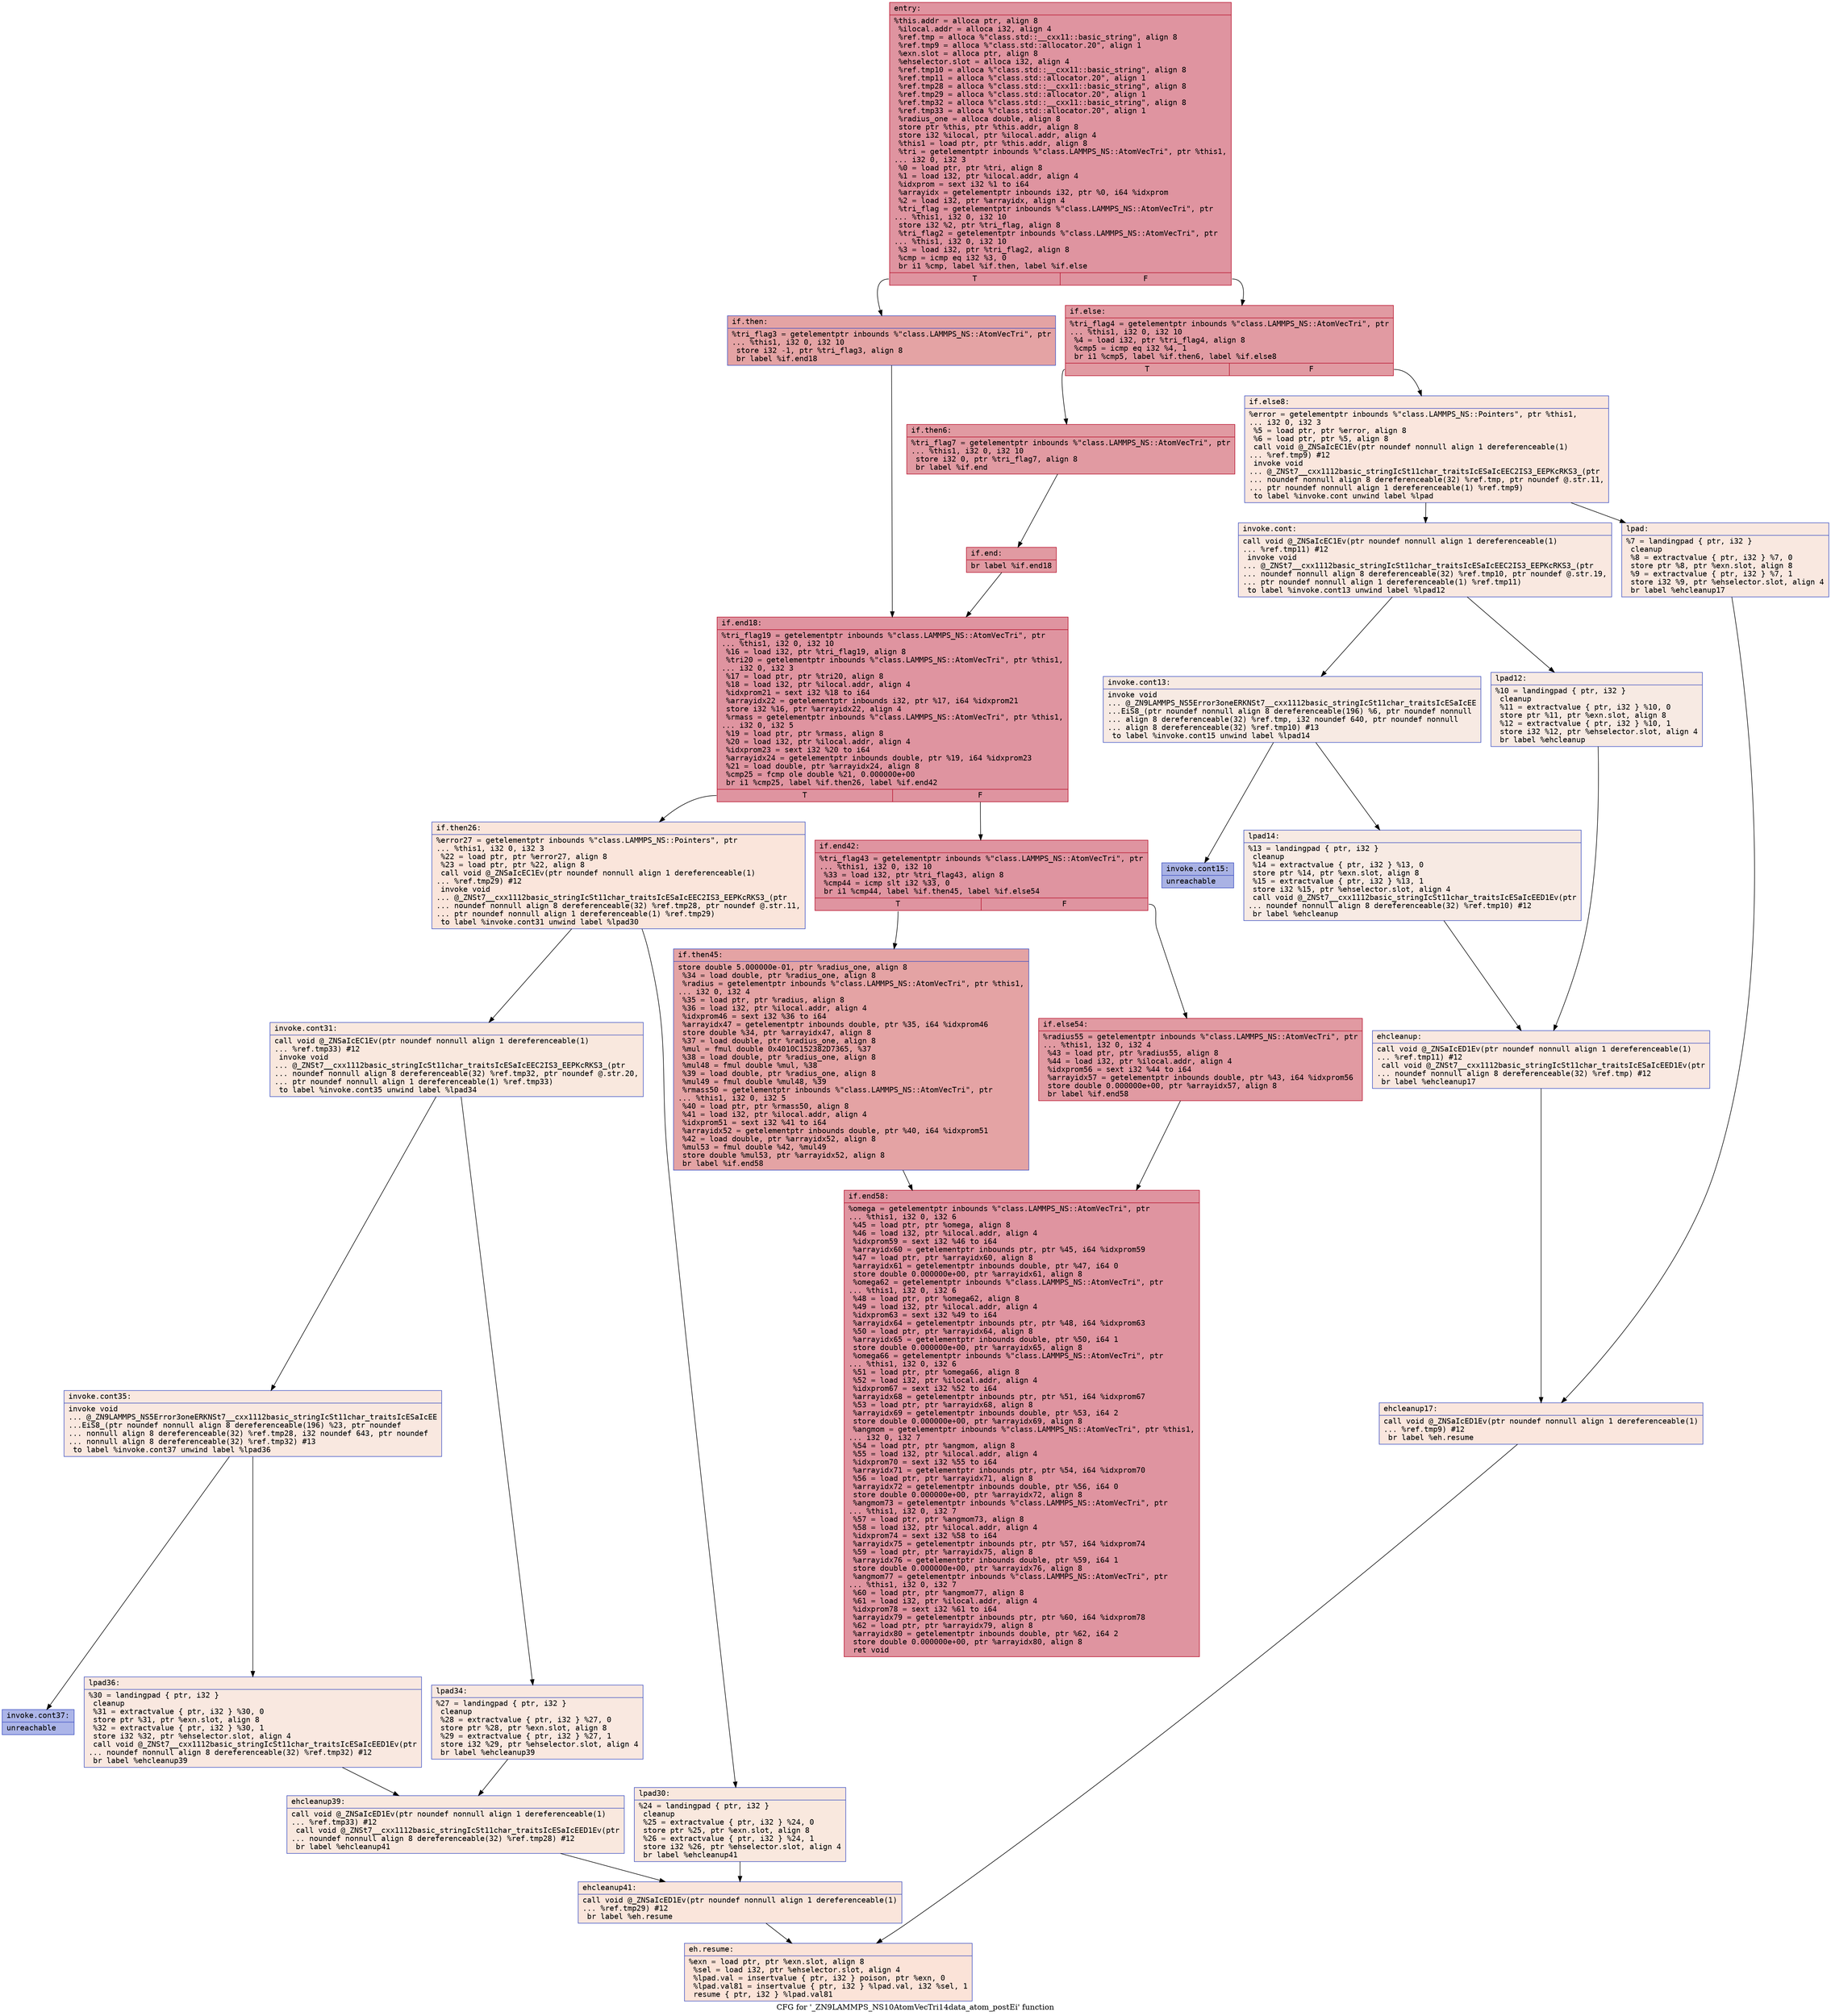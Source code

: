 digraph "CFG for '_ZN9LAMMPS_NS10AtomVecTri14data_atom_postEi' function" {
	label="CFG for '_ZN9LAMMPS_NS10AtomVecTri14data_atom_postEi' function";

	Node0x55c2b6747780 [shape=record,color="#b70d28ff", style=filled, fillcolor="#b70d2870" fontname="Courier",label="{entry:\l|  %this.addr = alloca ptr, align 8\l  %ilocal.addr = alloca i32, align 4\l  %ref.tmp = alloca %\"class.std::__cxx11::basic_string\", align 8\l  %ref.tmp9 = alloca %\"class.std::allocator.20\", align 1\l  %exn.slot = alloca ptr, align 8\l  %ehselector.slot = alloca i32, align 4\l  %ref.tmp10 = alloca %\"class.std::__cxx11::basic_string\", align 8\l  %ref.tmp11 = alloca %\"class.std::allocator.20\", align 1\l  %ref.tmp28 = alloca %\"class.std::__cxx11::basic_string\", align 8\l  %ref.tmp29 = alloca %\"class.std::allocator.20\", align 1\l  %ref.tmp32 = alloca %\"class.std::__cxx11::basic_string\", align 8\l  %ref.tmp33 = alloca %\"class.std::allocator.20\", align 1\l  %radius_one = alloca double, align 8\l  store ptr %this, ptr %this.addr, align 8\l  store i32 %ilocal, ptr %ilocal.addr, align 4\l  %this1 = load ptr, ptr %this.addr, align 8\l  %tri = getelementptr inbounds %\"class.LAMMPS_NS::AtomVecTri\", ptr %this1,\l... i32 0, i32 3\l  %0 = load ptr, ptr %tri, align 8\l  %1 = load i32, ptr %ilocal.addr, align 4\l  %idxprom = sext i32 %1 to i64\l  %arrayidx = getelementptr inbounds i32, ptr %0, i64 %idxprom\l  %2 = load i32, ptr %arrayidx, align 4\l  %tri_flag = getelementptr inbounds %\"class.LAMMPS_NS::AtomVecTri\", ptr\l... %this1, i32 0, i32 10\l  store i32 %2, ptr %tri_flag, align 8\l  %tri_flag2 = getelementptr inbounds %\"class.LAMMPS_NS::AtomVecTri\", ptr\l... %this1, i32 0, i32 10\l  %3 = load i32, ptr %tri_flag2, align 8\l  %cmp = icmp eq i32 %3, 0\l  br i1 %cmp, label %if.then, label %if.else\l|{<s0>T|<s1>F}}"];
	Node0x55c2b6747780:s0 -> Node0x55c2b6748ad0[tooltip="entry -> if.then\nProbability 37.50%" ];
	Node0x55c2b6747780:s1 -> Node0x55c2b6748b40[tooltip="entry -> if.else\nProbability 62.50%" ];
	Node0x55c2b6748ad0 [shape=record,color="#3d50c3ff", style=filled, fillcolor="#c32e3170" fontname="Courier",label="{if.then:\l|  %tri_flag3 = getelementptr inbounds %\"class.LAMMPS_NS::AtomVecTri\", ptr\l... %this1, i32 0, i32 10\l  store i32 -1, ptr %tri_flag3, align 8\l  br label %if.end18\l}"];
	Node0x55c2b6748ad0 -> Node0x55c2b6748f70[tooltip="if.then -> if.end18\nProbability 100.00%" ];
	Node0x55c2b6748b40 [shape=record,color="#b70d28ff", style=filled, fillcolor="#bb1b2c70" fontname="Courier",label="{if.else:\l|  %tri_flag4 = getelementptr inbounds %\"class.LAMMPS_NS::AtomVecTri\", ptr\l... %this1, i32 0, i32 10\l  %4 = load i32, ptr %tri_flag4, align 8\l  %cmp5 = icmp eq i32 %4, 1\l  br i1 %cmp5, label %if.then6, label %if.else8\l|{<s0>T|<s1>F}}"];
	Node0x55c2b6748b40:s0 -> Node0x55c2b6749280[tooltip="if.else -> if.then6\nProbability 100.00%" ];
	Node0x55c2b6748b40:s1 -> Node0x55c2b6749300[tooltip="if.else -> if.else8\nProbability 0.00%" ];
	Node0x55c2b6749280 [shape=record,color="#b70d28ff", style=filled, fillcolor="#bb1b2c70" fontname="Courier",label="{if.then6:\l|  %tri_flag7 = getelementptr inbounds %\"class.LAMMPS_NS::AtomVecTri\", ptr\l... %this1, i32 0, i32 10\l  store i32 0, ptr %tri_flag7, align 8\l  br label %if.end\l}"];
	Node0x55c2b6749280 -> Node0x55c2b67495c0[tooltip="if.then6 -> if.end\nProbability 100.00%" ];
	Node0x55c2b6749300 [shape=record,color="#3d50c3ff", style=filled, fillcolor="#f3c7b170" fontname="Courier",label="{if.else8:\l|  %error = getelementptr inbounds %\"class.LAMMPS_NS::Pointers\", ptr %this1,\l... i32 0, i32 3\l  %5 = load ptr, ptr %error, align 8\l  %6 = load ptr, ptr %5, align 8\l  call void @_ZNSaIcEC1Ev(ptr noundef nonnull align 1 dereferenceable(1)\l... %ref.tmp9) #12\l  invoke void\l... @_ZNSt7__cxx1112basic_stringIcSt11char_traitsIcESaIcEEC2IS3_EEPKcRKS3_(ptr\l... noundef nonnull align 8 dereferenceable(32) %ref.tmp, ptr noundef @.str.11,\l... ptr noundef nonnull align 1 dereferenceable(1) %ref.tmp9)\l          to label %invoke.cont unwind label %lpad\l}"];
	Node0x55c2b6749300 -> Node0x55c2b6749a00[tooltip="if.else8 -> invoke.cont\nProbability 50.00%" ];
	Node0x55c2b6749300 -> Node0x55c2b6749a80[tooltip="if.else8 -> lpad\nProbability 50.00%" ];
	Node0x55c2b6749a00 [shape=record,color="#3d50c3ff", style=filled, fillcolor="#f1ccb870" fontname="Courier",label="{invoke.cont:\l|  call void @_ZNSaIcEC1Ev(ptr noundef nonnull align 1 dereferenceable(1)\l... %ref.tmp11) #12\l  invoke void\l... @_ZNSt7__cxx1112basic_stringIcSt11char_traitsIcESaIcEEC2IS3_EEPKcRKS3_(ptr\l... noundef nonnull align 8 dereferenceable(32) %ref.tmp10, ptr noundef @.str.19,\l... ptr noundef nonnull align 1 dereferenceable(1) %ref.tmp11)\l          to label %invoke.cont13 unwind label %lpad12\l}"];
	Node0x55c2b6749a00 -> Node0x55c2b6749da0[tooltip="invoke.cont -> invoke.cont13\nProbability 50.00%" ];
	Node0x55c2b6749a00 -> Node0x55c2b6749df0[tooltip="invoke.cont -> lpad12\nProbability 50.00%" ];
	Node0x55c2b6749da0 [shape=record,color="#3d50c3ff", style=filled, fillcolor="#eed0c070" fontname="Courier",label="{invoke.cont13:\l|  invoke void\l... @_ZN9LAMMPS_NS5Error3oneERKNSt7__cxx1112basic_stringIcSt11char_traitsIcESaIcEE\l...EiS8_(ptr noundef nonnull align 8 dereferenceable(196) %6, ptr noundef nonnull\l... align 8 dereferenceable(32) %ref.tmp, i32 noundef 640, ptr noundef nonnull\l... align 8 dereferenceable(32) %ref.tmp10) #13\l          to label %invoke.cont15 unwind label %lpad14\l}"];
	Node0x55c2b6749da0 -> Node0x55c2b6749d50[tooltip="invoke.cont13 -> invoke.cont15\nProbability 0.00%" ];
	Node0x55c2b6749da0 -> Node0x55c2b674a050[tooltip="invoke.cont13 -> lpad14\nProbability 100.00%" ];
	Node0x55c2b6749d50 [shape=record,color="#3d50c3ff", style=filled, fillcolor="#3d50c370" fontname="Courier",label="{invoke.cont15:\l|  unreachable\l}"];
	Node0x55c2b6749a80 [shape=record,color="#3d50c3ff", style=filled, fillcolor="#f1ccb870" fontname="Courier",label="{lpad:\l|  %7 = landingpad \{ ptr, i32 \}\l          cleanup\l  %8 = extractvalue \{ ptr, i32 \} %7, 0\l  store ptr %8, ptr %exn.slot, align 8\l  %9 = extractvalue \{ ptr, i32 \} %7, 1\l  store i32 %9, ptr %ehselector.slot, align 4\l  br label %ehcleanup17\l}"];
	Node0x55c2b6749a80 -> Node0x55c2b674a610[tooltip="lpad -> ehcleanup17\nProbability 100.00%" ];
	Node0x55c2b6749df0 [shape=record,color="#3d50c3ff", style=filled, fillcolor="#eed0c070" fontname="Courier",label="{lpad12:\l|  %10 = landingpad \{ ptr, i32 \}\l          cleanup\l  %11 = extractvalue \{ ptr, i32 \} %10, 0\l  store ptr %11, ptr %exn.slot, align 8\l  %12 = extractvalue \{ ptr, i32 \} %10, 1\l  store i32 %12, ptr %ehselector.slot, align 4\l  br label %ehcleanup\l}"];
	Node0x55c2b6749df0 -> Node0x55c2b674a960[tooltip="lpad12 -> ehcleanup\nProbability 100.00%" ];
	Node0x55c2b674a050 [shape=record,color="#3d50c3ff", style=filled, fillcolor="#eed0c070" fontname="Courier",label="{lpad14:\l|  %13 = landingpad \{ ptr, i32 \}\l          cleanup\l  %14 = extractvalue \{ ptr, i32 \} %13, 0\l  store ptr %14, ptr %exn.slot, align 8\l  %15 = extractvalue \{ ptr, i32 \} %13, 1\l  store i32 %15, ptr %ehselector.slot, align 4\l  call void @_ZNSt7__cxx1112basic_stringIcSt11char_traitsIcESaIcEED1Ev(ptr\l... noundef nonnull align 8 dereferenceable(32) %ref.tmp10) #12\l  br label %ehcleanup\l}"];
	Node0x55c2b674a050 -> Node0x55c2b674a960[tooltip="lpad14 -> ehcleanup\nProbability 100.00%" ];
	Node0x55c2b674a960 [shape=record,color="#3d50c3ff", style=filled, fillcolor="#f1ccb870" fontname="Courier",label="{ehcleanup:\l|  call void @_ZNSaIcED1Ev(ptr noundef nonnull align 1 dereferenceable(1)\l... %ref.tmp11) #12\l  call void @_ZNSt7__cxx1112basic_stringIcSt11char_traitsIcESaIcEED1Ev(ptr\l... noundef nonnull align 8 dereferenceable(32) %ref.tmp) #12\l  br label %ehcleanup17\l}"];
	Node0x55c2b674a960 -> Node0x55c2b674a610[tooltip="ehcleanup -> ehcleanup17\nProbability 100.00%" ];
	Node0x55c2b674a610 [shape=record,color="#3d50c3ff", style=filled, fillcolor="#f3c7b170" fontname="Courier",label="{ehcleanup17:\l|  call void @_ZNSaIcED1Ev(ptr noundef nonnull align 1 dereferenceable(1)\l... %ref.tmp9) #12\l  br label %eh.resume\l}"];
	Node0x55c2b674a610 -> Node0x55c2b674b210[tooltip="ehcleanup17 -> eh.resume\nProbability 100.00%" ];
	Node0x55c2b67495c0 [shape=record,color="#b70d28ff", style=filled, fillcolor="#bb1b2c70" fontname="Courier",label="{if.end:\l|  br label %if.end18\l}"];
	Node0x55c2b67495c0 -> Node0x55c2b6748f70[tooltip="if.end -> if.end18\nProbability 100.00%" ];
	Node0x55c2b6748f70 [shape=record,color="#b70d28ff", style=filled, fillcolor="#b70d2870" fontname="Courier",label="{if.end18:\l|  %tri_flag19 = getelementptr inbounds %\"class.LAMMPS_NS::AtomVecTri\", ptr\l... %this1, i32 0, i32 10\l  %16 = load i32, ptr %tri_flag19, align 8\l  %tri20 = getelementptr inbounds %\"class.LAMMPS_NS::AtomVecTri\", ptr %this1,\l... i32 0, i32 3\l  %17 = load ptr, ptr %tri20, align 8\l  %18 = load i32, ptr %ilocal.addr, align 4\l  %idxprom21 = sext i32 %18 to i64\l  %arrayidx22 = getelementptr inbounds i32, ptr %17, i64 %idxprom21\l  store i32 %16, ptr %arrayidx22, align 4\l  %rmass = getelementptr inbounds %\"class.LAMMPS_NS::AtomVecTri\", ptr %this1,\l... i32 0, i32 5\l  %19 = load ptr, ptr %rmass, align 8\l  %20 = load i32, ptr %ilocal.addr, align 4\l  %idxprom23 = sext i32 %20 to i64\l  %arrayidx24 = getelementptr inbounds double, ptr %19, i64 %idxprom23\l  %21 = load double, ptr %arrayidx24, align 8\l  %cmp25 = fcmp ole double %21, 0.000000e+00\l  br i1 %cmp25, label %if.then26, label %if.end42\l|{<s0>T|<s1>F}}"];
	Node0x55c2b6748f70:s0 -> Node0x55c2b6748db0[tooltip="if.end18 -> if.then26\nProbability 0.00%" ];
	Node0x55c2b6748f70:s1 -> Node0x55c2b6748e30[tooltip="if.end18 -> if.end42\nProbability 100.00%" ];
	Node0x55c2b6748db0 [shape=record,color="#3d50c3ff", style=filled, fillcolor="#f4c5ad70" fontname="Courier",label="{if.then26:\l|  %error27 = getelementptr inbounds %\"class.LAMMPS_NS::Pointers\", ptr\l... %this1, i32 0, i32 3\l  %22 = load ptr, ptr %error27, align 8\l  %23 = load ptr, ptr %22, align 8\l  call void @_ZNSaIcEC1Ev(ptr noundef nonnull align 1 dereferenceable(1)\l... %ref.tmp29) #12\l  invoke void\l... @_ZNSt7__cxx1112basic_stringIcSt11char_traitsIcESaIcEEC2IS3_EEPKcRKS3_(ptr\l... noundef nonnull align 8 dereferenceable(32) %ref.tmp28, ptr noundef @.str.11,\l... ptr noundef nonnull align 1 dereferenceable(1) %ref.tmp29)\l          to label %invoke.cont31 unwind label %lpad30\l}"];
	Node0x55c2b6748db0 -> Node0x55c2b674c510[tooltip="if.then26 -> invoke.cont31\nProbability 50.00%" ];
	Node0x55c2b6748db0 -> Node0x55c2b674c590[tooltip="if.then26 -> lpad30\nProbability 50.00%" ];
	Node0x55c2b674c510 [shape=record,color="#3d50c3ff", style=filled, fillcolor="#f2cab570" fontname="Courier",label="{invoke.cont31:\l|  call void @_ZNSaIcEC1Ev(ptr noundef nonnull align 1 dereferenceable(1)\l... %ref.tmp33) #12\l  invoke void\l... @_ZNSt7__cxx1112basic_stringIcSt11char_traitsIcESaIcEEC2IS3_EEPKcRKS3_(ptr\l... noundef nonnull align 8 dereferenceable(32) %ref.tmp32, ptr noundef @.str.20,\l... ptr noundef nonnull align 1 dereferenceable(1) %ref.tmp33)\l          to label %invoke.cont35 unwind label %lpad34\l}"];
	Node0x55c2b674c510 -> Node0x55c2b674c8b0[tooltip="invoke.cont31 -> invoke.cont35\nProbability 50.00%" ];
	Node0x55c2b674c510 -> Node0x55c2b674c900[tooltip="invoke.cont31 -> lpad34\nProbability 50.00%" ];
	Node0x55c2b674c8b0 [shape=record,color="#3d50c3ff", style=filled, fillcolor="#f1ccb870" fontname="Courier",label="{invoke.cont35:\l|  invoke void\l... @_ZN9LAMMPS_NS5Error3oneERKNSt7__cxx1112basic_stringIcSt11char_traitsIcESaIcEE\l...EiS8_(ptr noundef nonnull align 8 dereferenceable(196) %23, ptr noundef\l... nonnull align 8 dereferenceable(32) %ref.tmp28, i32 noundef 643, ptr noundef\l... nonnull align 8 dereferenceable(32) %ref.tmp32) #13\l          to label %invoke.cont37 unwind label %lpad36\l}"];
	Node0x55c2b674c8b0 -> Node0x55c2b674c860[tooltip="invoke.cont35 -> invoke.cont37\nProbability 0.00%" ];
	Node0x55c2b674c8b0 -> Node0x55c2b674cbc0[tooltip="invoke.cont35 -> lpad36\nProbability 100.00%" ];
	Node0x55c2b674c860 [shape=record,color="#3d50c3ff", style=filled, fillcolor="#4358cb70" fontname="Courier",label="{invoke.cont37:\l|  unreachable\l}"];
	Node0x55c2b674c590 [shape=record,color="#3d50c3ff", style=filled, fillcolor="#f2cab570" fontname="Courier",label="{lpad30:\l|  %24 = landingpad \{ ptr, i32 \}\l          cleanup\l  %25 = extractvalue \{ ptr, i32 \} %24, 0\l  store ptr %25, ptr %exn.slot, align 8\l  %26 = extractvalue \{ ptr, i32 \} %24, 1\l  store i32 %26, ptr %ehselector.slot, align 4\l  br label %ehcleanup41\l}"];
	Node0x55c2b674c590 -> Node0x55c2b674d180[tooltip="lpad30 -> ehcleanup41\nProbability 100.00%" ];
	Node0x55c2b674c900 [shape=record,color="#3d50c3ff", style=filled, fillcolor="#f1ccb870" fontname="Courier",label="{lpad34:\l|  %27 = landingpad \{ ptr, i32 \}\l          cleanup\l  %28 = extractvalue \{ ptr, i32 \} %27, 0\l  store ptr %28, ptr %exn.slot, align 8\l  %29 = extractvalue \{ ptr, i32 \} %27, 1\l  store i32 %29, ptr %ehselector.slot, align 4\l  br label %ehcleanup39\l}"];
	Node0x55c2b674c900 -> Node0x55c2b674d4d0[tooltip="lpad34 -> ehcleanup39\nProbability 100.00%" ];
	Node0x55c2b674cbc0 [shape=record,color="#3d50c3ff", style=filled, fillcolor="#f1ccb870" fontname="Courier",label="{lpad36:\l|  %30 = landingpad \{ ptr, i32 \}\l          cleanup\l  %31 = extractvalue \{ ptr, i32 \} %30, 0\l  store ptr %31, ptr %exn.slot, align 8\l  %32 = extractvalue \{ ptr, i32 \} %30, 1\l  store i32 %32, ptr %ehselector.slot, align 4\l  call void @_ZNSt7__cxx1112basic_stringIcSt11char_traitsIcESaIcEED1Ev(ptr\l... noundef nonnull align 8 dereferenceable(32) %ref.tmp32) #12\l  br label %ehcleanup39\l}"];
	Node0x55c2b674cbc0 -> Node0x55c2b674d4d0[tooltip="lpad36 -> ehcleanup39\nProbability 100.00%" ];
	Node0x55c2b674d4d0 [shape=record,color="#3d50c3ff", style=filled, fillcolor="#f2cab570" fontname="Courier",label="{ehcleanup39:\l|  call void @_ZNSaIcED1Ev(ptr noundef nonnull align 1 dereferenceable(1)\l... %ref.tmp33) #12\l  call void @_ZNSt7__cxx1112basic_stringIcSt11char_traitsIcESaIcEED1Ev(ptr\l... noundef nonnull align 8 dereferenceable(32) %ref.tmp28) #12\l  br label %ehcleanup41\l}"];
	Node0x55c2b674d4d0 -> Node0x55c2b674d180[tooltip="ehcleanup39 -> ehcleanup41\nProbability 100.00%" ];
	Node0x55c2b674d180 [shape=record,color="#3d50c3ff", style=filled, fillcolor="#f4c5ad70" fontname="Courier",label="{ehcleanup41:\l|  call void @_ZNSaIcED1Ev(ptr noundef nonnull align 1 dereferenceable(1)\l... %ref.tmp29) #12\l  br label %eh.resume\l}"];
	Node0x55c2b674d180 -> Node0x55c2b674b210[tooltip="ehcleanup41 -> eh.resume\nProbability 100.00%" ];
	Node0x55c2b6748e30 [shape=record,color="#b70d28ff", style=filled, fillcolor="#b70d2870" fontname="Courier",label="{if.end42:\l|  %tri_flag43 = getelementptr inbounds %\"class.LAMMPS_NS::AtomVecTri\", ptr\l... %this1, i32 0, i32 10\l  %33 = load i32, ptr %tri_flag43, align 8\l  %cmp44 = icmp slt i32 %33, 0\l  br i1 %cmp44, label %if.then45, label %if.else54\l|{<s0>T|<s1>F}}"];
	Node0x55c2b6748e30:s0 -> Node0x55c2b674dfc0[tooltip="if.end42 -> if.then45\nProbability 37.50%" ];
	Node0x55c2b6748e30:s1 -> Node0x55c2b674e040[tooltip="if.end42 -> if.else54\nProbability 62.50%" ];
	Node0x55c2b674dfc0 [shape=record,color="#3d50c3ff", style=filled, fillcolor="#c32e3170" fontname="Courier",label="{if.then45:\l|  store double 5.000000e-01, ptr %radius_one, align 8\l  %34 = load double, ptr %radius_one, align 8\l  %radius = getelementptr inbounds %\"class.LAMMPS_NS::AtomVecTri\", ptr %this1,\l... i32 0, i32 4\l  %35 = load ptr, ptr %radius, align 8\l  %36 = load i32, ptr %ilocal.addr, align 4\l  %idxprom46 = sext i32 %36 to i64\l  %arrayidx47 = getelementptr inbounds double, ptr %35, i64 %idxprom46\l  store double %34, ptr %arrayidx47, align 8\l  %37 = load double, ptr %radius_one, align 8\l  %mul = fmul double 0x4010C152382D7365, %37\l  %38 = load double, ptr %radius_one, align 8\l  %mul48 = fmul double %mul, %38\l  %39 = load double, ptr %radius_one, align 8\l  %mul49 = fmul double %mul48, %39\l  %rmass50 = getelementptr inbounds %\"class.LAMMPS_NS::AtomVecTri\", ptr\l... %this1, i32 0, i32 5\l  %40 = load ptr, ptr %rmass50, align 8\l  %41 = load i32, ptr %ilocal.addr, align 4\l  %idxprom51 = sext i32 %41 to i64\l  %arrayidx52 = getelementptr inbounds double, ptr %40, i64 %idxprom51\l  %42 = load double, ptr %arrayidx52, align 8\l  %mul53 = fmul double %42, %mul49\l  store double %mul53, ptr %arrayidx52, align 8\l  br label %if.end58\l}"];
	Node0x55c2b674dfc0 -> Node0x55c2b674ef30[tooltip="if.then45 -> if.end58\nProbability 100.00%" ];
	Node0x55c2b674e040 [shape=record,color="#b70d28ff", style=filled, fillcolor="#bb1b2c70" fontname="Courier",label="{if.else54:\l|  %radius55 = getelementptr inbounds %\"class.LAMMPS_NS::AtomVecTri\", ptr\l... %this1, i32 0, i32 4\l  %43 = load ptr, ptr %radius55, align 8\l  %44 = load i32, ptr %ilocal.addr, align 4\l  %idxprom56 = sext i32 %44 to i64\l  %arrayidx57 = getelementptr inbounds double, ptr %43, i64 %idxprom56\l  store double 0.000000e+00, ptr %arrayidx57, align 8\l  br label %if.end58\l}"];
	Node0x55c2b674e040 -> Node0x55c2b674ef30[tooltip="if.else54 -> if.end58\nProbability 100.00%" ];
	Node0x55c2b674ef30 [shape=record,color="#b70d28ff", style=filled, fillcolor="#b70d2870" fontname="Courier",label="{if.end58:\l|  %omega = getelementptr inbounds %\"class.LAMMPS_NS::AtomVecTri\", ptr\l... %this1, i32 0, i32 6\l  %45 = load ptr, ptr %omega, align 8\l  %46 = load i32, ptr %ilocal.addr, align 4\l  %idxprom59 = sext i32 %46 to i64\l  %arrayidx60 = getelementptr inbounds ptr, ptr %45, i64 %idxprom59\l  %47 = load ptr, ptr %arrayidx60, align 8\l  %arrayidx61 = getelementptr inbounds double, ptr %47, i64 0\l  store double 0.000000e+00, ptr %arrayidx61, align 8\l  %omega62 = getelementptr inbounds %\"class.LAMMPS_NS::AtomVecTri\", ptr\l... %this1, i32 0, i32 6\l  %48 = load ptr, ptr %omega62, align 8\l  %49 = load i32, ptr %ilocal.addr, align 4\l  %idxprom63 = sext i32 %49 to i64\l  %arrayidx64 = getelementptr inbounds ptr, ptr %48, i64 %idxprom63\l  %50 = load ptr, ptr %arrayidx64, align 8\l  %arrayidx65 = getelementptr inbounds double, ptr %50, i64 1\l  store double 0.000000e+00, ptr %arrayidx65, align 8\l  %omega66 = getelementptr inbounds %\"class.LAMMPS_NS::AtomVecTri\", ptr\l... %this1, i32 0, i32 6\l  %51 = load ptr, ptr %omega66, align 8\l  %52 = load i32, ptr %ilocal.addr, align 4\l  %idxprom67 = sext i32 %52 to i64\l  %arrayidx68 = getelementptr inbounds ptr, ptr %51, i64 %idxprom67\l  %53 = load ptr, ptr %arrayidx68, align 8\l  %arrayidx69 = getelementptr inbounds double, ptr %53, i64 2\l  store double 0.000000e+00, ptr %arrayidx69, align 8\l  %angmom = getelementptr inbounds %\"class.LAMMPS_NS::AtomVecTri\", ptr %this1,\l... i32 0, i32 7\l  %54 = load ptr, ptr %angmom, align 8\l  %55 = load i32, ptr %ilocal.addr, align 4\l  %idxprom70 = sext i32 %55 to i64\l  %arrayidx71 = getelementptr inbounds ptr, ptr %54, i64 %idxprom70\l  %56 = load ptr, ptr %arrayidx71, align 8\l  %arrayidx72 = getelementptr inbounds double, ptr %56, i64 0\l  store double 0.000000e+00, ptr %arrayidx72, align 8\l  %angmom73 = getelementptr inbounds %\"class.LAMMPS_NS::AtomVecTri\", ptr\l... %this1, i32 0, i32 7\l  %57 = load ptr, ptr %angmom73, align 8\l  %58 = load i32, ptr %ilocal.addr, align 4\l  %idxprom74 = sext i32 %58 to i64\l  %arrayidx75 = getelementptr inbounds ptr, ptr %57, i64 %idxprom74\l  %59 = load ptr, ptr %arrayidx75, align 8\l  %arrayidx76 = getelementptr inbounds double, ptr %59, i64 1\l  store double 0.000000e+00, ptr %arrayidx76, align 8\l  %angmom77 = getelementptr inbounds %\"class.LAMMPS_NS::AtomVecTri\", ptr\l... %this1, i32 0, i32 7\l  %60 = load ptr, ptr %angmom77, align 8\l  %61 = load i32, ptr %ilocal.addr, align 4\l  %idxprom78 = sext i32 %61 to i64\l  %arrayidx79 = getelementptr inbounds ptr, ptr %60, i64 %idxprom78\l  %62 = load ptr, ptr %arrayidx79, align 8\l  %arrayidx80 = getelementptr inbounds double, ptr %62, i64 2\l  store double 0.000000e+00, ptr %arrayidx80, align 8\l  ret void\l}"];
	Node0x55c2b674b210 [shape=record,color="#3d50c3ff", style=filled, fillcolor="#f6bfa670" fontname="Courier",label="{eh.resume:\l|  %exn = load ptr, ptr %exn.slot, align 8\l  %sel = load i32, ptr %ehselector.slot, align 4\l  %lpad.val = insertvalue \{ ptr, i32 \} poison, ptr %exn, 0\l  %lpad.val81 = insertvalue \{ ptr, i32 \} %lpad.val, i32 %sel, 1\l  resume \{ ptr, i32 \} %lpad.val81\l}"];
}
